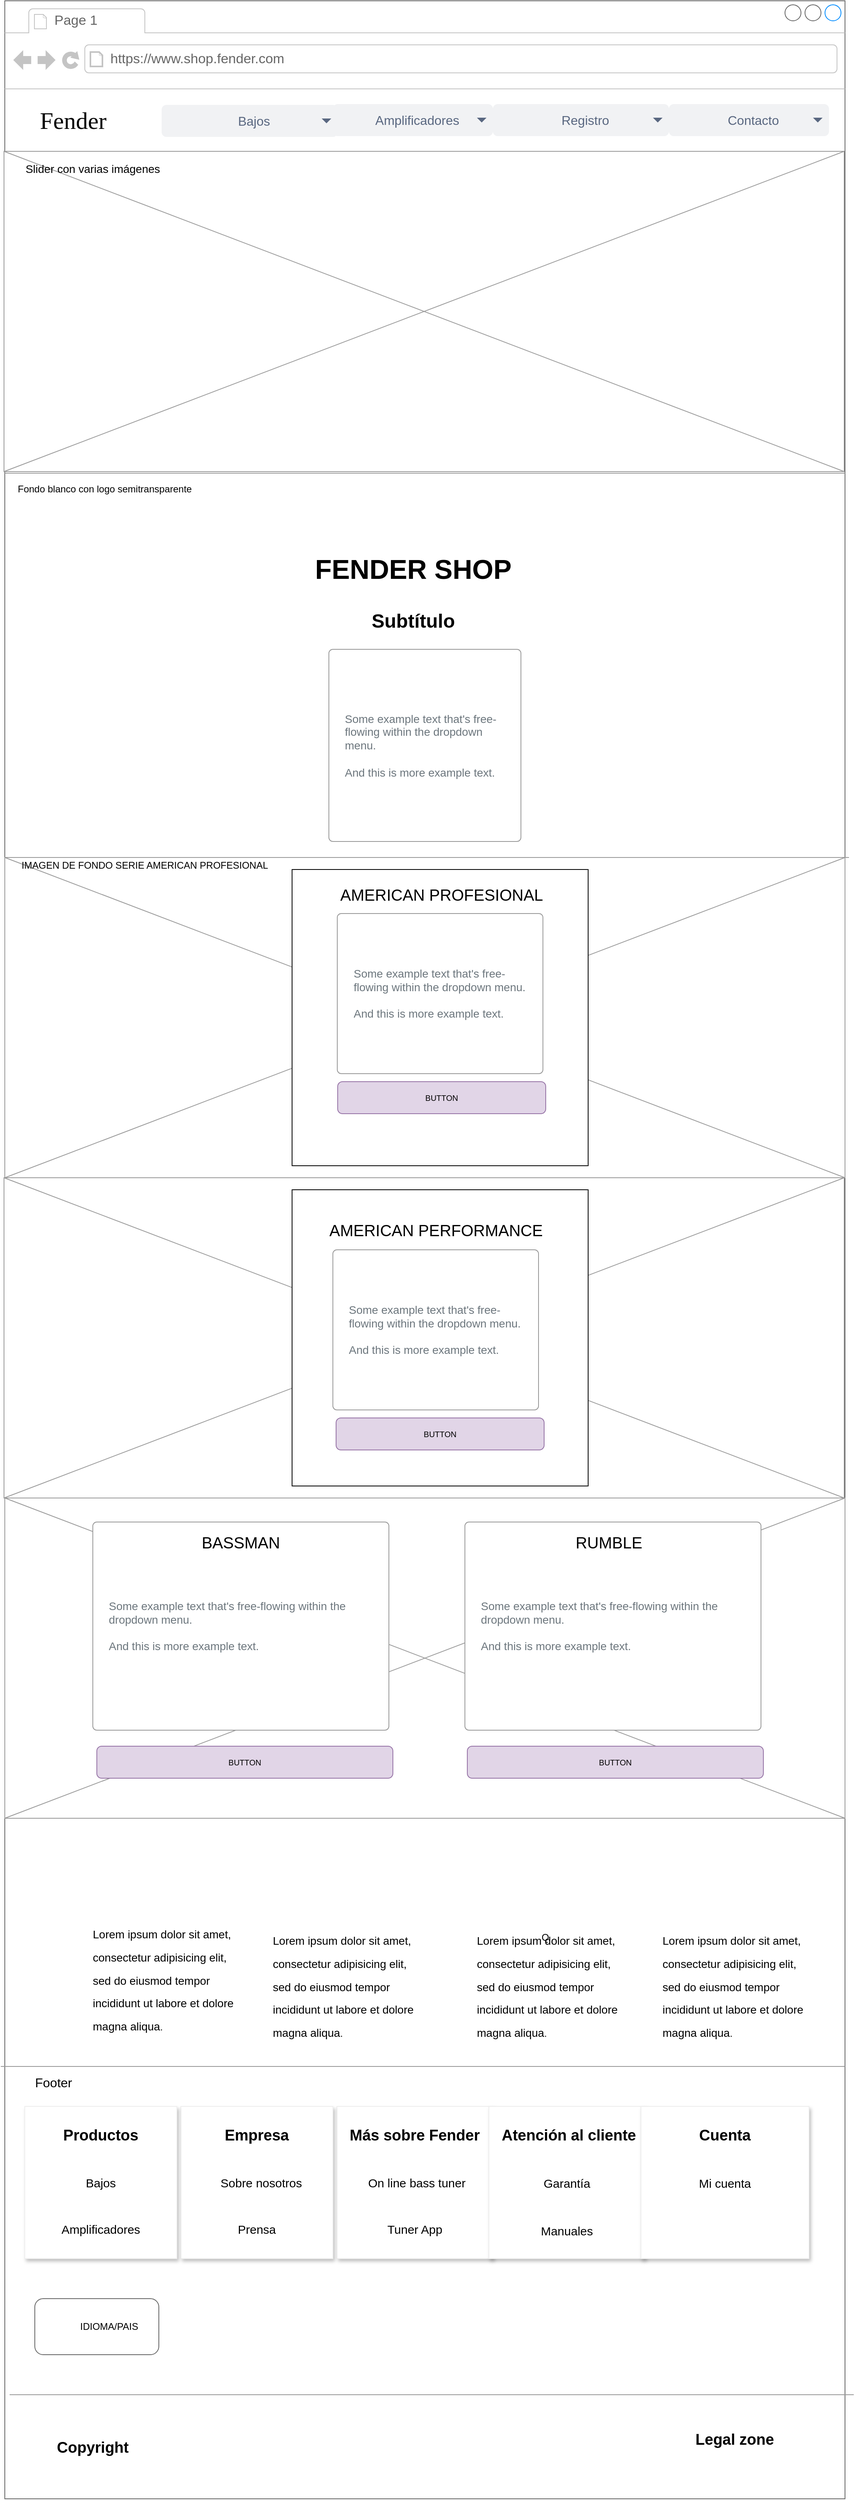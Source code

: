 <mxfile version="14.8.2" type="device"><diagram name="Page-1" id="2cc2dc42-3aac-f2a9-1cec-7a8b7cbee084"><mxGraphModel dx="1447" dy="708" grid="1" gridSize="10" guides="1" tooltips="1" connect="1" arrows="1" fold="1" page="1" pageScale="1" pageWidth="1100" pageHeight="3200" background="none" math="0" shadow="0"><root><mxCell id="0"/><mxCell id="1" parent="0"/><mxCell id="7026571954dc6520-1" value="" style="strokeWidth=1;shadow=0;dashed=0;align=center;html=1;shape=mxgraph.mockup.containers.browserWindow;rSize=0;mainText=,;recursiveResize=0;rounded=0;labelBackgroundColor=none;fontFamily=Verdana;fontSize=12;strokeColor=#666666;" parent="1" vertex="1"><mxGeometry x="25" y="20" width="1050" height="3120" as="geometry"/></mxCell><mxCell id="7026571954dc6520-2" value="Page 1" style="strokeWidth=1;shadow=0;dashed=0;align=center;html=1;shape=mxgraph.mockup.containers.anchor;fontSize=17;fontColor=#666666;align=left;" parent="7026571954dc6520-1" vertex="1"><mxGeometry x="60" y="12" width="110" height="26" as="geometry"/></mxCell><mxCell id="7026571954dc6520-3" value="https://www.shop.fender.com" style="strokeWidth=1;shadow=0;dashed=0;align=center;html=1;shape=mxgraph.mockup.containers.anchor;rSize=0;fontSize=17;fontColor=#666666;align=left;" parent="7026571954dc6520-1" vertex="1"><mxGeometry x="130" y="60" width="250" height="26" as="geometry"/></mxCell><mxCell id="7026571954dc6520-4" value="Fender" style="text;html=1;points=[];align=center;verticalAlign=top;spacingTop=-4;fontSize=30;fontFamily=Verdana" parent="7026571954dc6520-1" vertex="1"><mxGeometry x="30" y="129" width="110" height="50" as="geometry"/></mxCell><mxCell id="7026571954dc6520-15" value="" style="verticalLabelPosition=bottom;shadow=0;dashed=0;align=center;html=1;verticalAlign=top;strokeWidth=1;shape=mxgraph.mockup.markup.line;strokeColor=#999999;rounded=0;labelBackgroundColor=none;fillColor=#ffffff;fontFamily=Verdana;fontSize=12;fontColor=#000000;" parent="7026571954dc6520-1" vertex="1"><mxGeometry x="-1" y="180" width="1050" height="20" as="geometry"/></mxCell><mxCell id="7026571954dc6520-21" value="" style="verticalLabelPosition=bottom;shadow=0;dashed=0;align=center;html=1;verticalAlign=top;strokeWidth=1;shape=mxgraph.mockup.markup.line;strokeColor=#999999;rounded=0;labelBackgroundColor=none;fillColor=#ffffff;fontFamily=Verdana;fontSize=12;fontColor=#000000;" parent="7026571954dc6520-1" vertex="1"><mxGeometry y="580" width="1050" height="20" as="geometry"/></mxCell><mxCell id="p262odXSDv2aunZqZ_dE-10" value="&lt;font style=&quot;font-size: 16px&quot;&gt;Amplificadores&lt;/font&gt;" style="rounded=1;fillColor=#F1F2F4;strokeColor=none;html=1;fontColor=#596780;align=center;fontSize=12;spacingLeft=10" vertex="1" parent="7026571954dc6520-1"><mxGeometry x="410" y="129" width="200" height="40" as="geometry"/></mxCell><mxCell id="p262odXSDv2aunZqZ_dE-11" value="" style="shape=triangle;direction=south;fillColor=#596780;strokeColor=none;html=1" vertex="1" parent="p262odXSDv2aunZqZ_dE-10"><mxGeometry x="1" y="0.5" width="12" height="6" relative="1" as="geometry"><mxPoint x="-20" y="-3" as="offset"/></mxGeometry></mxCell><mxCell id="p262odXSDv2aunZqZ_dE-18" value="" style="verticalLabelPosition=bottom;shadow=0;dashed=0;align=center;html=1;verticalAlign=top;strokeWidth=1;shape=mxgraph.mockup.graphics.simpleIcon;strokeColor=#999999;fillColor=#ffffff;rounded=0;labelBackgroundColor=none;fontFamily=Verdana;fontSize=12;fontColor=#000000;" vertex="1" parent="7026571954dc6520-1"><mxGeometry x="-1" y="188" width="1050" height="400" as="geometry"/></mxCell><mxCell id="p262odXSDv2aunZqZ_dE-16" value="" style="shape=image;html=1;verticalAlign=top;verticalLabelPosition=bottom;labelBackgroundColor=#ffffff;imageAspect=0;aspect=fixed;image=https://cdn1.iconfinder.com/data/icons/heroicons-solid/20/dots-horizontal-128.png" vertex="1" parent="7026571954dc6520-1"><mxGeometry x="472" y="540" width="48" height="48" as="geometry"/></mxCell><mxCell id="p262odXSDv2aunZqZ_dE-17" value="" style="shape=image;html=1;verticalAlign=top;verticalLabelPosition=bottom;labelBackgroundColor=#ffffff;imageAspect=0;aspect=fixed;image=https://cdn1.iconfinder.com/data/icons/heroicons-solid/20/dots-horizontal-128.png" vertex="1" parent="7026571954dc6520-1"><mxGeometry x="520" y="540" width="48" height="48" as="geometry"/></mxCell><mxCell id="p262odXSDv2aunZqZ_dE-20" value="&lt;font style=&quot;font-size: 34px&quot;&gt;FENDER SHOP&lt;/font&gt;" style="text;strokeColor=none;fillColor=none;html=1;fontSize=24;fontStyle=1;verticalAlign=middle;align=center;" vertex="1" parent="7026571954dc6520-1"><mxGeometry x="345.5" y="650" width="329" height="120" as="geometry"/></mxCell><mxCell id="p262odXSDv2aunZqZ_dE-21" value="Subtítulo" style="text;strokeColor=none;fillColor=none;html=1;fontSize=24;fontStyle=1;verticalAlign=middle;align=center;" vertex="1" parent="7026571954dc6520-1"><mxGeometry x="415" y="740" width="190" height="70" as="geometry"/></mxCell><mxCell id="p262odXSDv2aunZqZ_dE-25" value="Some example text that's free-flowing within the dropdown menu.&lt;br style=&quot;font-size: 14px&quot;&gt;&lt;br style=&quot;font-size: 14px&quot;&gt;And this is more example text." style="html=1;shadow=0;dashed=0;shape=mxgraph.bootstrap.rrect;rSize=5;strokeColor=#999999;strokeWidth=1;fillColor=#FFFFFF;fontColor=#6C767D;whiteSpace=wrap;align=left;verticalAlign=middle;spacingLeft=10;fontSize=14;spacing=10;" vertex="1" parent="7026571954dc6520-1"><mxGeometry x="405" y="810" width="240" height="240" as="geometry"/></mxCell><mxCell id="p262odXSDv2aunZqZ_dE-32" value="" style="verticalLabelPosition=bottom;shadow=0;dashed=0;align=center;html=1;verticalAlign=top;strokeWidth=1;shape=mxgraph.mockup.graphics.simpleIcon;strokeColor=#999999;fillColor=#ffffff;rounded=0;labelBackgroundColor=none;fontFamily=Verdana;fontSize=12;fontColor=#000000;" vertex="1" parent="7026571954dc6520-1"><mxGeometry y="1070" width="1050" height="400" as="geometry"/></mxCell><mxCell id="p262odXSDv2aunZqZ_dE-34" value="" style="whiteSpace=wrap;html=1;aspect=fixed;" vertex="1" parent="7026571954dc6520-1"><mxGeometry x="359" y="1085" width="370" height="370" as="geometry"/></mxCell><mxCell id="p262odXSDv2aunZqZ_dE-38" value="Some example text that's free-flowing within the dropdown menu.&lt;br style=&quot;font-size: 14px&quot;&gt;&lt;br style=&quot;font-size: 14px&quot;&gt;And this is more example text." style="html=1;shadow=0;dashed=0;shape=mxgraph.bootstrap.rrect;rSize=5;strokeColor=#999999;strokeWidth=1;fillColor=#FFFFFF;fontColor=#6C767D;whiteSpace=wrap;align=left;verticalAlign=middle;spacingLeft=10;fontSize=14;spacing=10;" vertex="1" parent="7026571954dc6520-1"><mxGeometry x="415.5" y="1140" width="257" height="200" as="geometry"/></mxCell><mxCell id="p262odXSDv2aunZqZ_dE-40" value="" style="verticalLabelPosition=bottom;shadow=0;dashed=0;align=center;html=1;verticalAlign=top;strokeWidth=1;shape=mxgraph.mockup.graphics.simpleIcon;strokeColor=#999999;fillColor=#ffffff;rounded=0;labelBackgroundColor=none;fontFamily=Verdana;fontSize=12;fontColor=#000000;" vertex="1" parent="7026571954dc6520-1"><mxGeometry x="-1" y="1470" width="1050" height="400" as="geometry"/></mxCell><mxCell id="p262odXSDv2aunZqZ_dE-42" value="" style="whiteSpace=wrap;html=1;aspect=fixed;" vertex="1" parent="7026571954dc6520-1"><mxGeometry x="359" y="1485" width="370" height="370" as="geometry"/></mxCell><mxCell id="p262odXSDv2aunZqZ_dE-43" value="Some example text that's free-flowing within the dropdown menu.&lt;br style=&quot;font-size: 14px&quot;&gt;&lt;br style=&quot;font-size: 14px&quot;&gt;And this is more example text." style="html=1;shadow=0;dashed=0;shape=mxgraph.bootstrap.rrect;rSize=5;strokeColor=#999999;strokeWidth=1;fillColor=#FFFFFF;fontColor=#6C767D;whiteSpace=wrap;align=left;verticalAlign=middle;spacingLeft=10;fontSize=14;spacing=10;" vertex="1" parent="7026571954dc6520-1"><mxGeometry x="410" y="1560" width="257" height="200" as="geometry"/></mxCell><mxCell id="p262odXSDv2aunZqZ_dE-44" value="BUTTON" style="rounded=1;html=1;shadow=0;dashed=0;whiteSpace=wrap;fontSize=10;fillColor=#e1d5e7;align=center;strokeColor=#9673a6;" vertex="1" parent="7026571954dc6520-1"><mxGeometry x="414" y="1770" width="260" height="40" as="geometry"/></mxCell><mxCell id="p262odXSDv2aunZqZ_dE-45" value="&lt;font style=&quot;font-size: 20px&quot;&gt;AMERICAN PERFORMANCE&lt;/font&gt;" style="text;html=1;strokeColor=none;fillColor=none;align=center;verticalAlign=middle;whiteSpace=wrap;rounded=0;" vertex="1" parent="7026571954dc6520-1"><mxGeometry x="378.5" y="1510" width="320" height="50" as="geometry"/></mxCell><mxCell id="p262odXSDv2aunZqZ_dE-83" value="" style="shape=image;html=1;verticalAlign=top;verticalLabelPosition=bottom;labelBackgroundColor=#ffffff;imageAspect=0;aspect=fixed;image=https://cdn4.iconfinder.com/data/icons/music-209/32/Music_guitar_instrument_bass_electric-128.png;strokeColor=#666666;" vertex="1" parent="7026571954dc6520-1"><mxGeometry x="140" y="2310" width="90" height="90" as="geometry"/></mxCell><mxCell id="p262odXSDv2aunZqZ_dE-84" value="" style="shape=image;html=1;verticalAlign=top;verticalLabelPosition=bottom;labelBackgroundColor=#ffffff;imageAspect=0;aspect=fixed;image=https://cdn0.iconfinder.com/data/icons/business-660/512/414_van.transport_delivery_shipping-128.png;strokeColor=#666666;" vertex="1" parent="7026571954dc6520-1"><mxGeometry x="382" y="2310" width="90" height="90" as="geometry"/></mxCell><mxCell id="p262odXSDv2aunZqZ_dE-86" value="Q" style="shape=image;html=1;verticalAlign=top;verticalLabelPosition=bottom;labelBackgroundColor=#ffffff;imageAspect=0;aspect=fixed;image=https://cdn0.iconfinder.com/data/icons/software-engineering-and-video-gaming/512/70_Agreement_deal_handshake_Business_partner-128.png;strokeColor=#666666;" vertex="1" parent="7026571954dc6520-1"><mxGeometry x="625" y="2305.5" width="99" height="99" as="geometry"/></mxCell><mxCell id="p262odXSDv2aunZqZ_dE-87" value="" style="shape=image;html=1;verticalAlign=top;verticalLabelPosition=bottom;labelBackgroundColor=#ffffff;imageAspect=0;aspect=fixed;image=https://cdn2.iconfinder.com/data/icons/sale-and-discount/32/Sale_and_Discount-01-128.png;strokeColor=#666666;" vertex="1" parent="7026571954dc6520-1"><mxGeometry x="875" y="2317.75" width="74.5" height="74.5" as="geometry"/></mxCell><mxCell id="p262odXSDv2aunZqZ_dE-88" value="&lt;h1&gt;&lt;span style=&quot;font-weight: normal&quot;&gt;&lt;font style=&quot;font-size: 14px&quot;&gt;Lorem ipsum dolor sit amet, consectetur adipisicing elit, sed do eiusmod tempor incididunt ut labore et dolore magna aliqua&lt;/font&gt;&lt;/span&gt;&lt;span style=&quot;font-size: 12px ; font-weight: normal&quot;&gt;.&lt;/span&gt;&lt;br&gt;&lt;/h1&gt;" style="text;html=1;strokeColor=none;fillColor=none;spacing=5;spacingTop=-20;whiteSpace=wrap;overflow=hidden;rounded=0;" vertex="1" parent="7026571954dc6520-1"><mxGeometry x="105" y="2392.25" width="190" height="160" as="geometry"/></mxCell><mxCell id="p262odXSDv2aunZqZ_dE-89" value="&lt;h1&gt;&lt;span style=&quot;font-weight: normal&quot;&gt;&lt;font style=&quot;font-size: 14px&quot;&gt;Lorem ipsum dolor sit amet, consectetur adipisicing elit, sed do eiusmod tempor incididunt ut labore et dolore magna aliqua&lt;/font&gt;&lt;/span&gt;&lt;span style=&quot;font-size: 12px ; font-weight: normal&quot;&gt;.&lt;/span&gt;&lt;br&gt;&lt;/h1&gt;" style="text;html=1;strokeColor=none;fillColor=none;spacing=5;spacingTop=-20;whiteSpace=wrap;overflow=hidden;rounded=0;" vertex="1" parent="7026571954dc6520-1"><mxGeometry x="330" y="2400" width="190" height="160" as="geometry"/></mxCell><mxCell id="p262odXSDv2aunZqZ_dE-90" value="&lt;h1&gt;&lt;span style=&quot;font-weight: normal&quot;&gt;&lt;font style=&quot;font-size: 14px&quot;&gt;Lorem ipsum dolor sit amet, consectetur adipisicing elit, sed do eiusmod tempor incididunt ut labore et dolore magna aliqua&lt;/font&gt;&lt;/span&gt;&lt;span style=&quot;font-size: 12px ; font-weight: normal&quot;&gt;.&lt;/span&gt;&lt;br&gt;&lt;/h1&gt;" style="text;html=1;strokeColor=none;fillColor=none;spacing=5;spacingTop=-20;whiteSpace=wrap;overflow=hidden;rounded=0;" vertex="1" parent="7026571954dc6520-1"><mxGeometry x="585" y="2400" width="190" height="160" as="geometry"/></mxCell><mxCell id="p262odXSDv2aunZqZ_dE-91" value="&lt;h1&gt;&lt;span style=&quot;font-weight: normal&quot;&gt;&lt;font style=&quot;font-size: 14px&quot;&gt;Lorem ipsum dolor sit amet, consectetur adipisicing elit, sed do eiusmod tempor incididunt ut labore et dolore magna aliqua&lt;/font&gt;&lt;/span&gt;&lt;span style=&quot;font-size: 12px ; font-weight: normal&quot;&gt;.&lt;/span&gt;&lt;br&gt;&lt;/h1&gt;" style="text;html=1;strokeColor=none;fillColor=none;spacing=5;spacingTop=-20;whiteSpace=wrap;overflow=hidden;rounded=0;" vertex="1" parent="7026571954dc6520-1"><mxGeometry x="817.25" y="2400" width="190" height="160" as="geometry"/></mxCell><mxCell id="p262odXSDv2aunZqZ_dE-19" value="&lt;font style=&quot;font-size: 14px&quot;&gt;Slider con varias imágenes&lt;/font&gt;" style="text;html=1;strokeColor=none;fillColor=none;align=center;verticalAlign=middle;whiteSpace=wrap;rounded=0;" vertex="1" parent="7026571954dc6520-1"><mxGeometry x="15" y="200" width="190" height="20" as="geometry"/></mxCell><mxCell id="p262odXSDv2aunZqZ_dE-12" value="&lt;font style=&quot;font-size: 16px&quot;&gt;Registro&lt;/font&gt;" style="rounded=1;fillColor=#F1F2F4;strokeColor=none;html=1;fontColor=#596780;align=center;fontSize=12;spacingLeft=10" vertex="1" parent="7026571954dc6520-1"><mxGeometry x="610" y="129" width="220" height="40" as="geometry"/></mxCell><mxCell id="p262odXSDv2aunZqZ_dE-13" value="" style="shape=triangle;direction=south;fillColor=#596780;strokeColor=none;html=1" vertex="1" parent="p262odXSDv2aunZqZ_dE-12"><mxGeometry x="1" y="0.5" width="12" height="6" relative="1" as="geometry"><mxPoint x="-20" y="-3" as="offset"/></mxGeometry></mxCell><mxCell id="p262odXSDv2aunZqZ_dE-14" value="&lt;font style=&quot;font-size: 16px&quot;&gt;Contacto&lt;/font&gt;" style="rounded=1;fillColor=#F1F2F4;strokeColor=none;html=1;fontColor=#596780;align=center;fontSize=12;spacingLeft=10" vertex="1" parent="7026571954dc6520-1"><mxGeometry x="830" y="129" width="200" height="40" as="geometry"/></mxCell><mxCell id="p262odXSDv2aunZqZ_dE-15" value="" style="shape=triangle;direction=south;fillColor=#596780;strokeColor=none;html=1" vertex="1" parent="p262odXSDv2aunZqZ_dE-14"><mxGeometry x="1" y="0.5" width="12" height="6" relative="1" as="geometry"><mxPoint x="-20" y="-3" as="offset"/></mxGeometry></mxCell><mxCell id="p262odXSDv2aunZqZ_dE-121" value="" style="shape=rect;fillColor=#ffffff;strokeColor=#eeeeee;shadow=1;" vertex="1" parent="7026571954dc6520-1"><mxGeometry x="415" y="2630" width="195" height="190" as="geometry"/></mxCell><mxCell id="p262odXSDv2aunZqZ_dE-122" value="Más sobre Fender" style="text;fontSize=19;fontColor=#000000;align=left;spacing=16;verticalAlign=middle;fontStyle=1;resizeWidth=1;" vertex="1" parent="p262odXSDv2aunZqZ_dE-121"><mxGeometry width="195" height="68" relative="1" as="geometry"/></mxCell><mxCell id="p262odXSDv2aunZqZ_dE-124" value="Tuner App" style="text;fontSize=15;fontColor=#000000;align=center;spacing=16;verticalAlign=middle;whiteSpace=wrap;resizeWidth=1;" vertex="1" parent="p262odXSDv2aunZqZ_dE-121"><mxGeometry width="195" height="70" relative="1" as="geometry"><mxPoint y="118" as="offset"/></mxGeometry></mxCell><mxCell id="p262odXSDv2aunZqZ_dE-148" value="On line bass tuner" style="text;fontSize=15;fontColor=#000000;align=center;spacing=16;verticalAlign=middle;whiteSpace=wrap;resizeWidth=1;" vertex="1" parent="p262odXSDv2aunZqZ_dE-121"><mxGeometry x="5" y="39.48" width="190" height="111.04" as="geometry"/></mxCell><mxCell id="p262odXSDv2aunZqZ_dE-127" value="" style="shape=rect;fillColor=#ffffff;strokeColor=#eeeeee;shadow=1;" vertex="1" parent="7026571954dc6520-1"><mxGeometry x="605" y="2630" width="195" height="190" as="geometry"/></mxCell><mxCell id="p262odXSDv2aunZqZ_dE-128" value="Atención al cliente" style="text;fontSize=19;fontColor=#000000;align=left;spacing=16;verticalAlign=middle;fontStyle=1;resizeWidth=1;" vertex="1" parent="p262odXSDv2aunZqZ_dE-127"><mxGeometry width="195" height="68" relative="1" as="geometry"/></mxCell><mxCell id="p262odXSDv2aunZqZ_dE-131" value="Garantía" style="text;fontSize=15;fontColor=#000000;align=center;spacing=16;verticalAlign=middle;resizeWidth=1;" vertex="1" parent="p262odXSDv2aunZqZ_dE-127"><mxGeometry width="195" height="50" relative="1" as="geometry"><mxPoint y="70" as="offset"/></mxGeometry></mxCell><mxCell id="p262odXSDv2aunZqZ_dE-132" value="Manuales" style="text;fontSize=15;fontColor=#000000;align=center;spacing=16;verticalAlign=middle;whiteSpace=wrap;resizeWidth=1;" vertex="1" parent="p262odXSDv2aunZqZ_dE-127"><mxGeometry width="195" height="90" relative="1" as="geometry"><mxPoint y="110" as="offset"/></mxGeometry></mxCell><mxCell id="p262odXSDv2aunZqZ_dE-115" value="" style="shape=rect;fillColor=#ffffff;strokeColor=#eeeeee;shadow=1;" vertex="1" parent="7026571954dc6520-1"><mxGeometry x="220" y="2630" width="190" height="190" as="geometry"/></mxCell><mxCell id="p262odXSDv2aunZqZ_dE-116" value="Empresa" style="text;fontSize=19;fontColor=#000000;align=center;spacing=16;verticalAlign=middle;fontStyle=1;resizeWidth=1;" vertex="1" parent="p262odXSDv2aunZqZ_dE-115"><mxGeometry width="190.0" height="68" relative="1" as="geometry"/></mxCell><mxCell id="p262odXSDv2aunZqZ_dE-118" value="Prensa" style="text;fontSize=15;fontColor=#000000;align=center;spacing=16;verticalAlign=middle;whiteSpace=wrap;resizeWidth=1;" vertex="1" parent="p262odXSDv2aunZqZ_dE-115"><mxGeometry width="190.0" height="70" relative="1" as="geometry"><mxPoint y="118" as="offset"/></mxGeometry></mxCell><mxCell id="p262odXSDv2aunZqZ_dE-147" value="Sobre nosotros" style="text;fontSize=15;fontColor=#000000;align=center;spacing=16;verticalAlign=middle;whiteSpace=wrap;resizeWidth=1;" vertex="1" parent="p262odXSDv2aunZqZ_dE-115"><mxGeometry x="9.5" y="74.723" width="180.5" height="40.549" as="geometry"/></mxCell><mxCell id="p262odXSDv2aunZqZ_dE-153" value="" style="rounded=1;whiteSpace=wrap;html=1;strokeColor=#666666;align=center;" vertex="1" parent="7026571954dc6520-1"><mxGeometry x="37.5" y="2870" width="155" height="70" as="geometry"/></mxCell><mxCell id="p262odXSDv2aunZqZ_dE-152" value="" style="shape=image;html=1;verticalAlign=top;verticalLabelPosition=bottom;labelBackgroundColor=#ffffff;imageAspect=0;aspect=fixed;image=https://cdn3.iconfinder.com/data/icons/142-mini-country-flags-16x16px/32/flag-spain2x.png;strokeColor=#666666;" vertex="1" parent="7026571954dc6520-1"><mxGeometry x="47.5" y="2890" width="32" height="32" as="geometry"/></mxCell><mxCell id="p262odXSDv2aunZqZ_dE-155" value="IDIOMA/PAIS" style="text;html=1;strokeColor=none;fillColor=none;align=center;verticalAlign=middle;whiteSpace=wrap;rounded=0;" vertex="1" parent="7026571954dc6520-1"><mxGeometry x="87.5" y="2890" width="85" height="30" as="geometry"/></mxCell><mxCell id="p262odXSDv2aunZqZ_dE-157" value="" style="shape=image;html=1;verticalAlign=top;verticalLabelPosition=bottom;labelBackgroundColor=#ffffff;imageAspect=0;aspect=fixed;image=https://cdn3.iconfinder.com/data/icons/picons-social/57/46-facebook-128.png;strokeColor=#666666;" vertex="1" parent="7026571954dc6520-1"><mxGeometry x="830" y="2885.5" width="40" height="40" as="geometry"/></mxCell><mxCell id="p262odXSDv2aunZqZ_dE-158" value="" style="shape=image;html=1;verticalAlign=top;verticalLabelPosition=bottom;labelBackgroundColor=#ffffff;imageAspect=0;aspect=fixed;image=https://cdn1.iconfinder.com/data/icons/social-media-circle-7/512/Circled_Instagram_svg-128.png;strokeColor=#666666;" vertex="1" parent="7026571954dc6520-1"><mxGeometry x="872.25" y="2885.5" width="38" height="38" as="geometry"/></mxCell><mxCell id="p262odXSDv2aunZqZ_dE-160" value="" style="shape=image;html=1;verticalAlign=top;verticalLabelPosition=bottom;labelBackgroundColor=#ffffff;imageAspect=0;aspect=fixed;image=https://cdn3.iconfinder.com/data/icons/picons-social/57/18-youtube-128.png;strokeColor=#666666;" vertex="1" parent="7026571954dc6520-1"><mxGeometry x="916" y="2884.5" width="38" height="38" as="geometry"/></mxCell><mxCell id="p262odXSDv2aunZqZ_dE-161" value="" style="shape=image;html=1;verticalAlign=top;verticalLabelPosition=bottom;labelBackgroundColor=#ffffff;imageAspect=0;aspect=fixed;image=https://cdn1.iconfinder.com/data/icons/social-media-rounded-corners/512/Rounded_Twitter5_svg-128.png;strokeColor=#666666;" vertex="1" parent="7026571954dc6520-1"><mxGeometry x="960" y="2885.5" width="38" height="38" as="geometry"/></mxCell><mxCell id="p262odXSDv2aunZqZ_dE-162" value="Copyright" style="text;fontSize=19;fontColor=#000000;align=center;spacing=16;verticalAlign=middle;fontStyle=1;resizeWidth=1;" vertex="1" parent="7026571954dc6520-1"><mxGeometry x="15" y="3020.0" width="190" height="68" as="geometry"/></mxCell><mxCell id="p262odXSDv2aunZqZ_dE-163" value="Legal zone" style="text;fontSize=19;fontColor=#000000;align=center;spacing=16;verticalAlign=middle;fontStyle=1;resizeWidth=1;" vertex="1" parent="7026571954dc6520-1"><mxGeometry x="817.25" y="3010.0" width="190" height="68" as="geometry"/></mxCell><mxCell id="p262odXSDv2aunZqZ_dE-8" value="&lt;div&gt;&lt;span style=&quot;font-size: 16px&quot;&gt;Bajos&lt;/span&gt;&lt;/div&gt;" style="rounded=1;fillColor=#F1F2F4;strokeColor=none;html=1;fontColor=#596780;align=center;fontSize=12;spacingLeft=10" vertex="1" parent="1"><mxGeometry x="221" y="150" width="220" height="40" as="geometry"/></mxCell><mxCell id="p262odXSDv2aunZqZ_dE-9" value="" style="shape=triangle;direction=south;fillColor=#596780;strokeColor=none;html=1" vertex="1" parent="p262odXSDv2aunZqZ_dE-8"><mxGeometry x="1" y="0.5" width="12" height="6" relative="1" as="geometry"><mxPoint x="-20" y="-3" as="offset"/></mxGeometry></mxCell><mxCell id="p262odXSDv2aunZqZ_dE-28" value="" style="verticalLabelPosition=bottom;shadow=0;dashed=0;align=center;html=1;verticalAlign=top;strokeWidth=1;shape=mxgraph.mockup.markup.line;strokeColor=#999999;" vertex="1" parent="1"><mxGeometry x="25" y="1080" width="1055" height="20" as="geometry"/></mxCell><mxCell id="p262odXSDv2aunZqZ_dE-29" value="Fondo blanco con logo semitransparente" style="text;html=1;strokeColor=none;fillColor=none;align=center;verticalAlign=middle;whiteSpace=wrap;rounded=0;" vertex="1" parent="1"><mxGeometry x="40" y="620" width="220" height="20" as="geometry"/></mxCell><mxCell id="p262odXSDv2aunZqZ_dE-31" value="" style="verticalLabelPosition=bottom;shadow=0;dashed=0;align=center;html=1;verticalAlign=top;strokeWidth=1;shape=mxgraph.mockup.markup.line;strokeColor=#999999;" vertex="1" parent="1"><mxGeometry x="20" y="2590" width="1055" height="20" as="geometry"/></mxCell><mxCell id="p262odXSDv2aunZqZ_dE-33" value="IMAGEN DE FONDO SERIE AMERICAN PROFESIONAL" style="text;html=1;strokeColor=none;fillColor=none;align=center;verticalAlign=middle;whiteSpace=wrap;rounded=0;" vertex="1" parent="1"><mxGeometry x="25" y="1090" width="350" height="20" as="geometry"/></mxCell><mxCell id="p262odXSDv2aunZqZ_dE-36" value="&lt;font style=&quot;font-size: 20px&quot;&gt;AMERICAN PROFESIONAL&lt;/font&gt;" style="text;html=1;strokeColor=none;fillColor=none;align=center;verticalAlign=middle;whiteSpace=wrap;rounded=0;" vertex="1" parent="1"><mxGeometry x="411" y="1111" width="320" height="50" as="geometry"/></mxCell><mxCell id="p262odXSDv2aunZqZ_dE-39" value="BUTTON" style="rounded=1;html=1;shadow=0;dashed=0;whiteSpace=wrap;fontSize=10;fillColor=#e1d5e7;align=center;strokeColor=#9673a6;" vertex="1" parent="1"><mxGeometry x="441" y="1370" width="260" height="40" as="geometry"/></mxCell><mxCell id="p262odXSDv2aunZqZ_dE-46" value="" style="verticalLabelPosition=bottom;shadow=0;dashed=0;align=center;html=1;verticalAlign=top;strokeWidth=1;shape=mxgraph.mockup.graphics.simpleIcon;strokeColor=#999999;fillColor=#ffffff;rounded=0;labelBackgroundColor=none;fontFamily=Verdana;fontSize=12;fontColor=#000000;" vertex="1" parent="1"><mxGeometry x="25" y="1890" width="1050" height="400" as="geometry"/></mxCell><mxCell id="p262odXSDv2aunZqZ_dE-47" value="Some example text that's free-flowing within the dropdown menu.&lt;br style=&quot;font-size: 14px&quot;&gt;&lt;br style=&quot;font-size: 14px&quot;&gt;And this is more example text." style="html=1;shadow=0;dashed=0;shape=mxgraph.bootstrap.rrect;rSize=5;strokeColor=#999999;strokeWidth=1;fillColor=#FFFFFF;fontColor=#6C767D;whiteSpace=wrap;align=left;verticalAlign=middle;spacingLeft=10;fontSize=14;spacing=10;" vertex="1" parent="1"><mxGeometry x="135" y="1920" width="370" height="260" as="geometry"/></mxCell><mxCell id="p262odXSDv2aunZqZ_dE-48" value="Some example text that's free-flowing within the dropdown menu.&lt;br style=&quot;font-size: 14px&quot;&gt;&lt;br style=&quot;font-size: 14px&quot;&gt;And this is more example text." style="html=1;shadow=0;dashed=0;shape=mxgraph.bootstrap.rrect;rSize=5;strokeColor=#999999;strokeWidth=1;fillColor=#FFFFFF;fontColor=#6C767D;whiteSpace=wrap;align=left;verticalAlign=middle;spacingLeft=10;fontSize=14;spacing=10;" vertex="1" parent="1"><mxGeometry x="600" y="1920" width="370" height="260" as="geometry"/></mxCell><mxCell id="p262odXSDv2aunZqZ_dE-49" value="&lt;span style=&quot;font-size: 20px&quot;&gt;BASSMAN&lt;/span&gt;" style="text;html=1;strokeColor=none;fillColor=none;align=center;verticalAlign=middle;whiteSpace=wrap;rounded=0;" vertex="1" parent="1"><mxGeometry x="160" y="1920" width="320" height="50" as="geometry"/></mxCell><mxCell id="p262odXSDv2aunZqZ_dE-50" value="&lt;font style=&quot;font-size: 20px&quot;&gt;RUMBLE&lt;/font&gt;" style="text;html=1;strokeColor=none;fillColor=none;align=center;verticalAlign=middle;whiteSpace=wrap;rounded=0;" vertex="1" parent="1"><mxGeometry x="620" y="1920" width="320" height="50" as="geometry"/></mxCell><mxCell id="p262odXSDv2aunZqZ_dE-75" value="BUTTON" style="rounded=1;html=1;shadow=0;dashed=0;whiteSpace=wrap;fontSize=10;fillColor=#e1d5e7;align=center;strokeColor=#9673a6;" vertex="1" parent="1"><mxGeometry x="140" y="2200" width="370" height="40" as="geometry"/></mxCell><mxCell id="p262odXSDv2aunZqZ_dE-76" value="BUTTON" style="rounded=1;html=1;shadow=0;dashed=0;whiteSpace=wrap;fontSize=10;fillColor=#e1d5e7;align=center;strokeColor=#9673a6;" vertex="1" parent="1"><mxGeometry x="603" y="2200" width="370" height="40" as="geometry"/></mxCell><mxCell id="p262odXSDv2aunZqZ_dE-92" value="&lt;font style=&quot;font-size: 16px&quot;&gt;Footer&lt;/font&gt;" style="text;html=1;strokeColor=none;fillColor=none;align=center;verticalAlign=middle;whiteSpace=wrap;rounded=0;" vertex="1" parent="1"><mxGeometry x="31" y="2610" width="110" height="20" as="geometry"/></mxCell><mxCell id="p262odXSDv2aunZqZ_dE-97" value="" style="shape=rect;fillColor=#ffffff;strokeColor=#eeeeee;shadow=1;" vertex="1" parent="1"><mxGeometry x="50" y="2650" width="190" height="190" as="geometry"/></mxCell><mxCell id="p262odXSDv2aunZqZ_dE-98" value="Productos" style="text;fontSize=19;fontColor=#000000;align=center;spacing=16;verticalAlign=middle;fontStyle=1;resizeWidth=1;" vertex="1" parent="p262odXSDv2aunZqZ_dE-97"><mxGeometry width="190" height="68" relative="1" as="geometry"/></mxCell><mxCell id="p262odXSDv2aunZqZ_dE-100" value="Amplificadores" style="text;fontSize=15;fontColor=#000000;align=center;spacing=16;verticalAlign=middle;whiteSpace=wrap;resizeWidth=1;" vertex="1" parent="p262odXSDv2aunZqZ_dE-97"><mxGeometry width="190" height="70" relative="1" as="geometry"><mxPoint y="118" as="offset"/></mxGeometry></mxCell><mxCell id="p262odXSDv2aunZqZ_dE-146" value="Bajos" style="text;fontSize=15;fontColor=#000000;align=center;spacing=16;verticalAlign=middle;whiteSpace=wrap;resizeWidth=1;" vertex="1" parent="p262odXSDv2aunZqZ_dE-97"><mxGeometry y="74.723" width="190" height="40.549" as="geometry"/></mxCell><mxCell id="p262odXSDv2aunZqZ_dE-140" value="" style="shape=rect;fillColor=#ffffff;strokeColor=#eeeeee;shadow=1;" vertex="1" parent="1"><mxGeometry x="820" y="2650" width="210" height="190" as="geometry"/></mxCell><mxCell id="p262odXSDv2aunZqZ_dE-141" value="Cuenta" style="text;fontSize=19;fontColor=#000000;align=center;spacing=16;verticalAlign=middle;fontStyle=1;resizeWidth=1;" vertex="1" parent="p262odXSDv2aunZqZ_dE-140"><mxGeometry width="210" height="68" relative="1" as="geometry"/></mxCell><mxCell id="p262odXSDv2aunZqZ_dE-144" value="Mi cuenta" style="text;fontSize=15;fontColor=#000000;align=center;spacing=16;verticalAlign=middle;resizeWidth=1;" vertex="1" parent="p262odXSDv2aunZqZ_dE-140"><mxGeometry width="210" height="50" relative="1" as="geometry"><mxPoint y="70" as="offset"/></mxGeometry></mxCell><mxCell id="p262odXSDv2aunZqZ_dE-156" value="" style="verticalLabelPosition=bottom;shadow=0;dashed=0;align=center;html=1;verticalAlign=top;strokeWidth=1;shape=mxgraph.mockup.markup.line;strokeColor=#999999;" vertex="1" parent="1"><mxGeometry x="31" y="3000" width="1055" height="20" as="geometry"/></mxCell></root></mxGraphModel></diagram></mxfile>